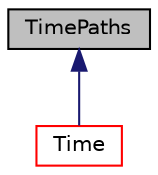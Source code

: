 digraph "TimePaths"
{
  bgcolor="transparent";
  edge [fontname="Helvetica",fontsize="10",labelfontname="Helvetica",labelfontsize="10"];
  node [fontname="Helvetica",fontsize="10",shape=record];
  Node1 [label="TimePaths",height=0.2,width=0.4,color="black", fillcolor="grey75", style="filled", fontcolor="black"];
  Node1 -> Node2 [dir="back",color="midnightblue",fontsize="10",style="solid",fontname="Helvetica"];
  Node2 [label="Time",height=0.2,width=0.4,color="red",URL="$a02619.html",tooltip="Class to control time during OpenFOAM simulations that is also the top-level objectRegistry. "];
}
